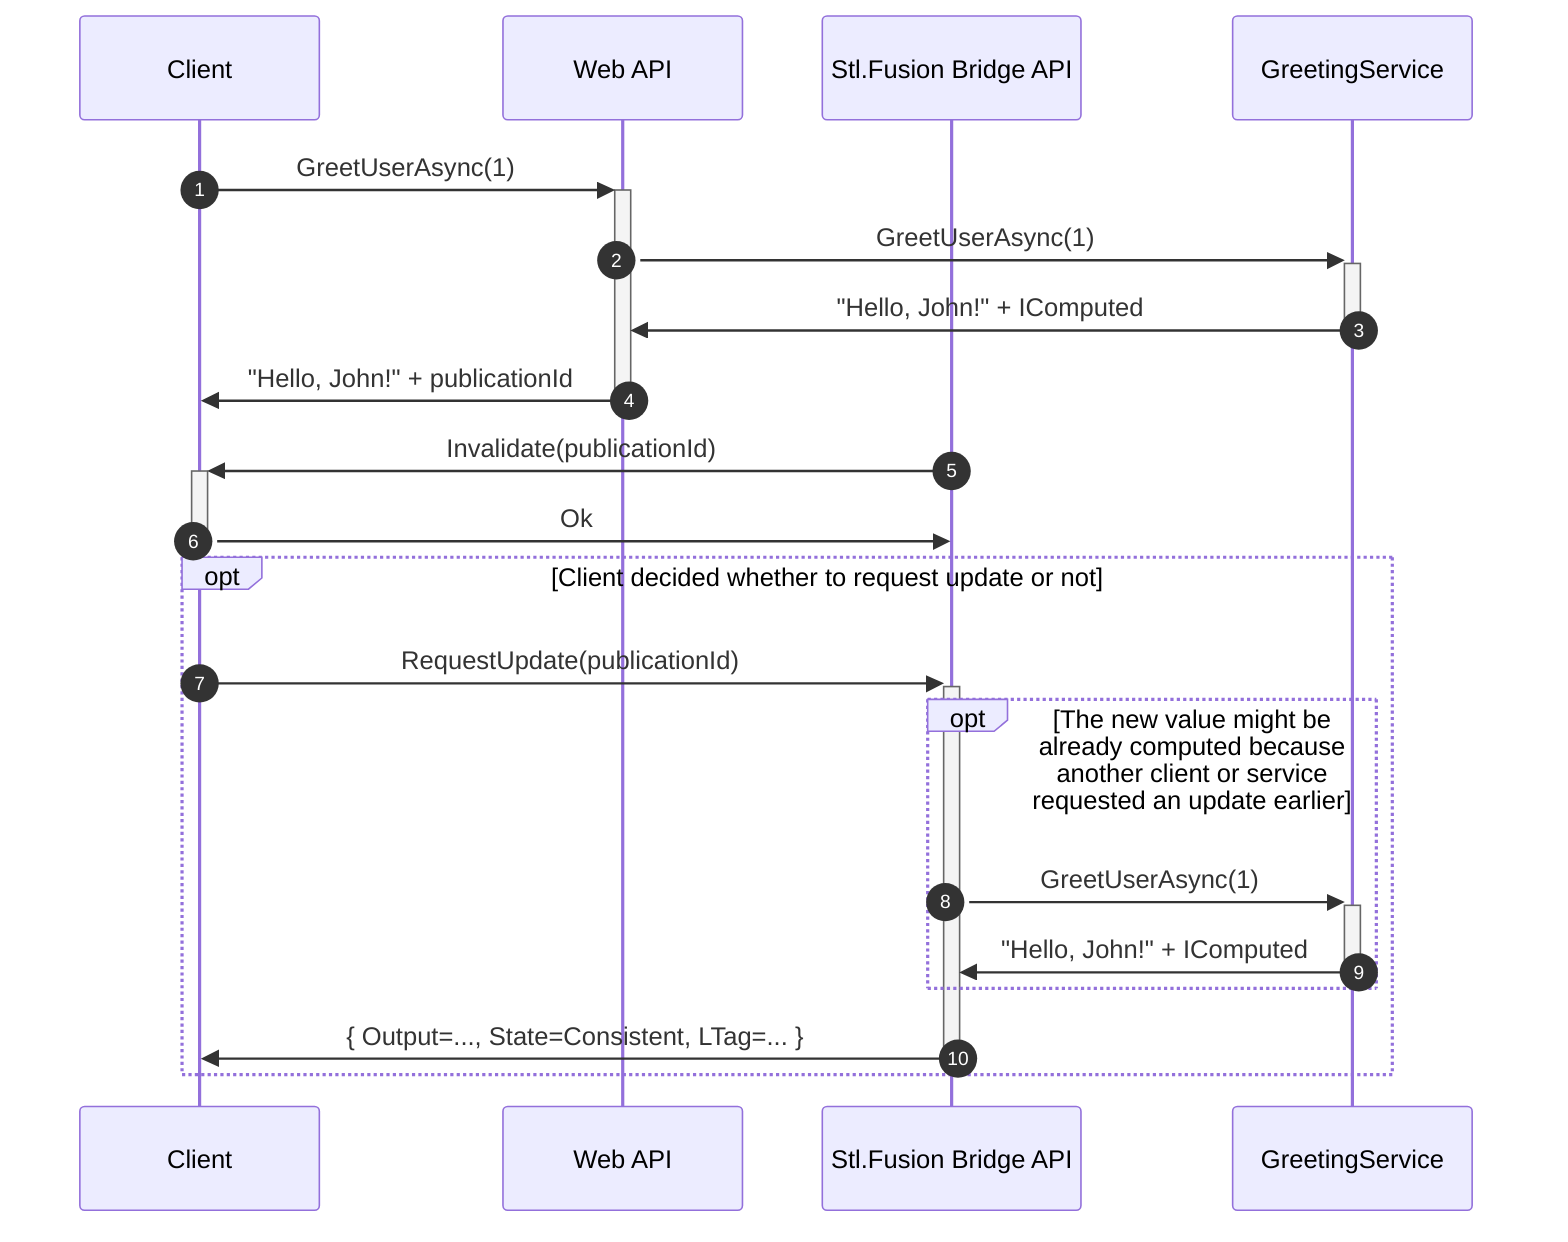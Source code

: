 sequenceDiagram
  autonumber
  Client->>+Web API: GreetUserAsync(1)
  participant Stl.Fusion Bridge API
  Web API->>+GreetingService: GreetUserAsync(1)
  GreetingService->>-Web API: "Hello, John!" + IComputed
  Web API->>-Client: "Hello, John!" + publicationId
  Stl.Fusion Bridge API->>+Client: Invalidate(publicationId)
  Client->>-Stl.Fusion Bridge API: Ok
  opt Client decided whether to request update or not
    Client->>+Stl.Fusion Bridge API: RequestUpdate(publicationId)
    opt The new value might be already computed because another client or service requested an update earlier
      Stl.Fusion Bridge API->>+GreetingService: GreetUserAsync(1)
      GreetingService->>-Stl.Fusion Bridge API: "Hello, John!" + IComputed
    end
    Stl.Fusion Bridge API->>-Client: { Output=..., State=Consistent, LTag=... }
  end
